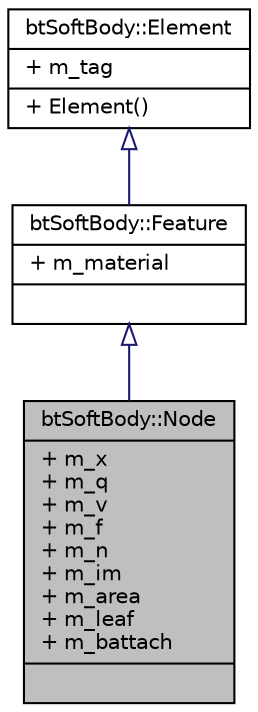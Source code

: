digraph G
{
  edge [fontname="Helvetica",fontsize="10",labelfontname="Helvetica",labelfontsize="10"];
  node [fontname="Helvetica",fontsize="10",shape=record];
  Node1 [label="{btSoftBody::Node\n|+ m_x\l+ m_q\l+ m_v\l+ m_f\l+ m_n\l+ m_im\l+ m_area\l+ m_leaf\l+ m_battach\l|}",height=0.2,width=0.4,color="black", fillcolor="grey75", style="filled" fontcolor="black"];
  Node2 -> Node1 [dir=back,color="midnightblue",fontsize="10",style="solid",arrowtail="empty",fontname="Helvetica"];
  Node2 [label="{btSoftBody::Feature\n|+ m_material\l|}",height=0.2,width=0.4,color="black", fillcolor="white", style="filled",URL="$de/d54/structbtSoftBody_1_1Feature.html"];
  Node3 -> Node2 [dir=back,color="midnightblue",fontsize="10",style="solid",arrowtail="empty",fontname="Helvetica"];
  Node3 [label="{btSoftBody::Element\n|+ m_tag\l|+ Element()\l}",height=0.2,width=0.4,color="black", fillcolor="white", style="filled",URL="$d5/dc1/structbtSoftBody_1_1Element.html"];
}
